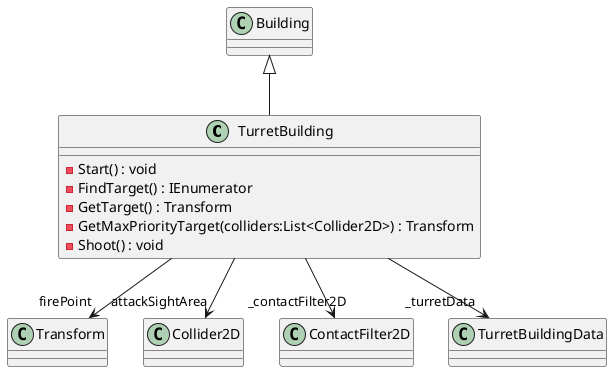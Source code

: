 @startuml
class TurretBuilding {
    - Start() : void
    - FindTarget() : IEnumerator
    - GetTarget() : Transform
    - GetMaxPriorityTarget(colliders:List<Collider2D>) : Transform
    - Shoot() : void
}
Building <|-- TurretBuilding
TurretBuilding --> "firePoint" Transform
TurretBuilding --> "attackSightArea" Collider2D
TurretBuilding --> "_contactFilter2D" ContactFilter2D
TurretBuilding --> "_turretData" TurretBuildingData
@enduml
